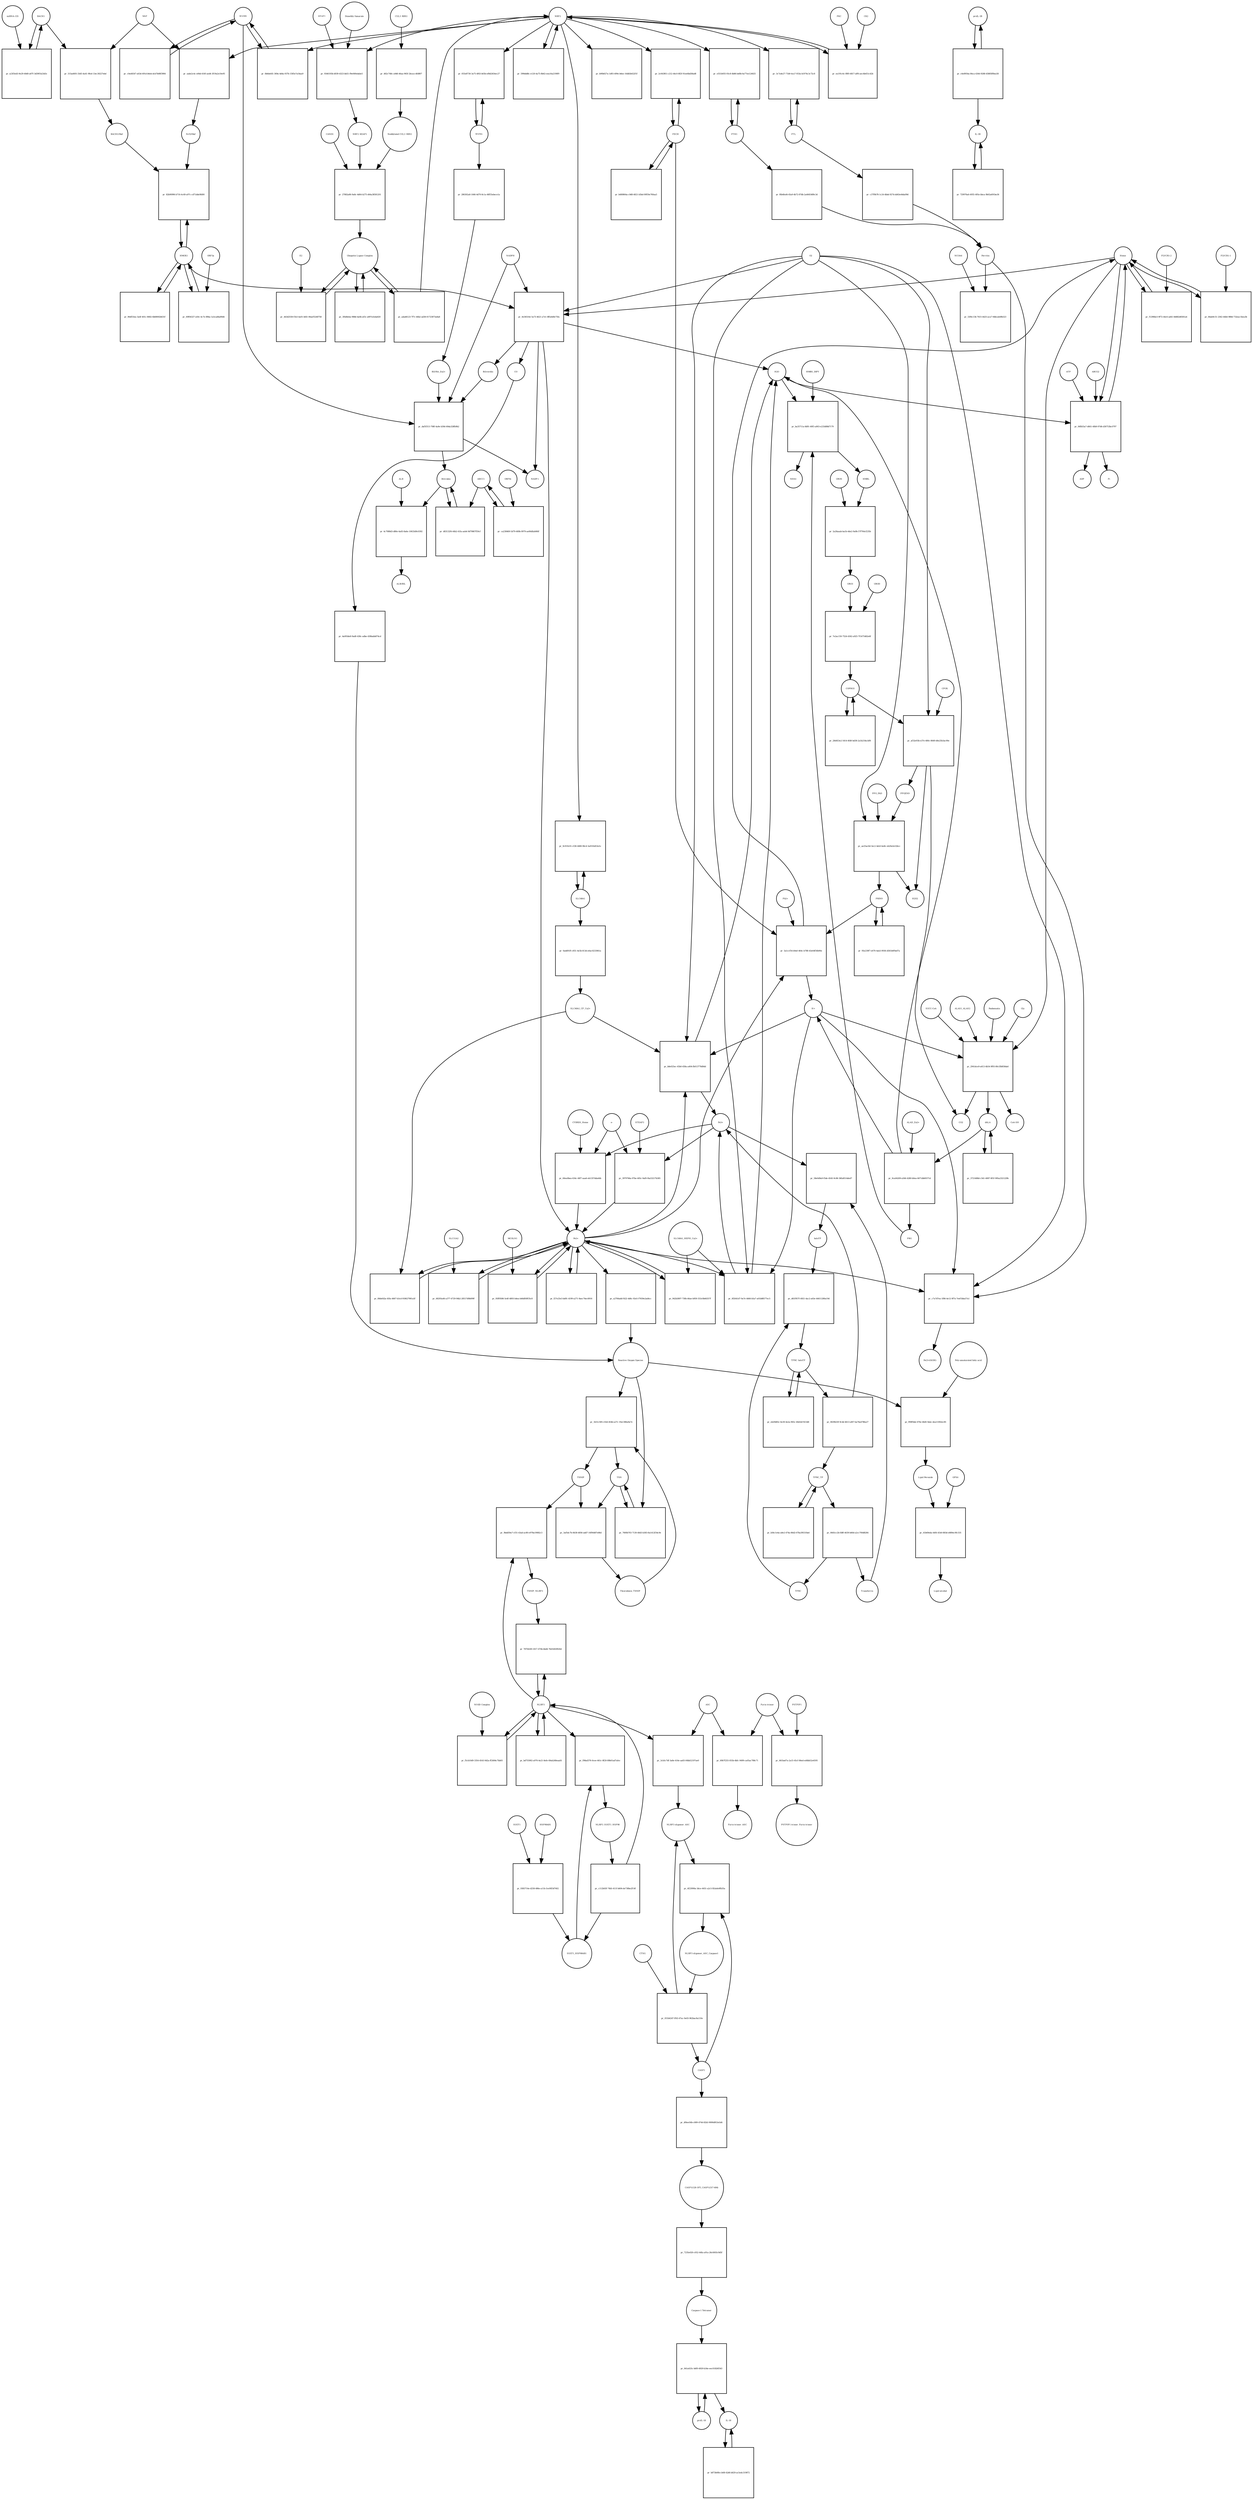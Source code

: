 strict digraph  {
Heme [annotation="urn_miriam_obo.chebi_CHEBI%3A30413", bipartite=0, cls="simple chemical", fontsize=4, label=Heme, shape=circle];
"pr_0e36516e-5a73-4621-a7e1-8ffa6d0e75fa" [annotation="", bipartite=1, cls=process, fontsize=4, label="pr_0e36516e-5a73-4621-a7e1-8ffa6d0e75fa", shape=square];
Biliverdin [annotation="urn_miriam_obo.chebi_CHEBI%3A17033", bipartite=0, cls="simple chemical", fontsize=4, label=Biliverdin, shape=circle];
HMOX1 [annotation="", bipartite=0, cls=macromolecule, fontsize=4, label=HMOX1, shape=circle];
O2 [annotation="urn_miriam_obo.chebi_CHEBI%3A15379", bipartite=0, cls="simple chemical", fontsize=4, label=O2, shape=circle];
NADPH [annotation="urn_miriam_obo.chebi_CHEBI%3A16474", bipartite=0, cls="simple chemical", fontsize=4, label=NADPH, shape=circle];
H2O [annotation="urn_miriam_obo.chebi_CHEBI%3A15377", bipartite=0, cls="simple chemical", fontsize=4, label=H2O, shape=circle];
"Fe2+" [annotation="urn_miriam_obo.chebi_CHEBI%3A29033", bipartite=0, cls="simple chemical", fontsize=4, label="Fe2+", shape=circle];
"NADP+" [annotation="urn_miriam_obo.chebi_CHEBI%3A18009", bipartite=0, cls="simple chemical", fontsize=4, label="NADP+", shape=circle];
CO [annotation="urn_miriam_obo.chebi_CHEBI%3A17245", bipartite=0, cls="simple chemical", fontsize=4, label=CO, shape=circle];
"pr_f1290be3-9f72-44c6-ad41-8d682d6581a4" [annotation="", bipartite=1, cls=process, fontsize=4, label="pr_f1290be3-9f72-44c6-ad41-8d682d6581a4", shape=square];
"FLVCR1-2" [annotation=urn_miriam_uniprot_Q9Y5Y0, bipartite=0, cls=macromolecule, fontsize=4, label="FLVCR1-2", shape=circle];
"pr_daf5f313-708f-4a9e-b39d-49da328fb9b2" [annotation="", bipartite=1, cls=process, fontsize=4, label="pr_daf5f313-708f-4a9e-b39d-49da328fb9b2", shape=square];
Bilirubin [annotation="urn_miriam_obo.chebi_CHEBI%3A16990", bipartite=0, cls="simple chemical", fontsize=4, label=Bilirubin, shape=circle];
BLVRB [annotation=urn_miriam_uniprot_P30043, bipartite=0, cls=macromolecule, fontsize=4, label=BLVRB, shape=circle];
"BLVRA_Zn2+" [annotation="urn_miriam_obo.chebi_CHEBI%3A29805|urn_miriam_uniprot_P53004", bipartite=0, cls=complex, fontsize=4, label="BLVRA_Zn2+", shape=circle];
"pr_d83132f4-44b2-41fa-aeb4-9d79867f59cf" [annotation="", bipartite=1, cls=process, fontsize=4, label="pr_d83132f4-44b2-41fa-aeb4-9d79867f59cf", shape=square];
ABCC1 [annotation="", bipartite=0, cls=macromolecule, fontsize=4, label=ABCC1, shape=circle];
"pr_4c7088d3-d80e-4a83-8a6e-10633d9c0392" [annotation="", bipartite=1, cls=process, fontsize=4, label="pr_4c7088d3-d80e-4a83-8a6e-10633d9c0392", shape=square];
ALB [annotation=urn_miriam_uniprot_P02768, bipartite=0, cls=macromolecule, fontsize=4, label=ALB, shape=circle];
"ALB/BIL" [annotation="urn_miriam_uniprot_P02768|urn_miriam_obo.chebi_CHEBI%3A16990", bipartite=0, cls=complex, fontsize=4, label="ALB/BIL", shape=circle];
NRF2 [annotation="", bipartite=0, cls=macromolecule, fontsize=4, label=NRF2, shape=circle];
"pr_aabe2c4c-e84d-416f-aed4-3f19a2e10e95" [annotation="", bipartite=1, cls=process, fontsize=4, label="pr_aabe2c4c-e84d-416f-aed4-3f19a2e10e95", shape=square];
MAF [annotation=urn_miriam_uniprot_O75444, bipartite=0, cls=macromolecule, fontsize=4, label=MAF, shape=circle];
"Nrf2/Maf" [annotation="", bipartite=0, cls=complex, fontsize=4, label="Nrf2/Maf", shape=circle];
"pr_315ad493-33d5-4a41-9fed-13ec30227ebd" [annotation="", bipartite=1, cls=process, fontsize=4, label="pr_315ad493-33d5-4a41-9fed-13ec30227ebd", shape=square];
BACH1 [annotation=urn_miriam_uniprot_O14867, bipartite=0, cls=macromolecule, fontsize=4, label=BACH1, shape=circle];
"BACH1/Maf" [annotation="", bipartite=0, cls=complex, fontsize=4, label="BACH1/Maf", shape=circle];
"pr_a23f3ed3-9e29-40d0-a87f-3d39f1b23d3c" [annotation="", bipartite=1, cls=process, fontsize=4, label="pr_a23f3ed3-9e29-40d0-a87f-3d39f1b23d3c", shape=square];
"miRNA-155" [annotation=urn_miriam_ncbigene_406947, bipartite=0, cls="nucleic acid feature", fontsize=4, label="miRNA-155", shape=circle];
"pr_82b90996-b716-4c49-a97c-cd71dde9fd00" [annotation="", bipartite=1, cls=process, fontsize=4, label="pr_82b90996-b716-4c49-a97c-cd71dde9fd00", shape=square];
PRIN9 [annotation="urn_miriam_obo.chebi_CHEBI%3A15430", bipartite=0, cls="simple chemical", fontsize=4, label=PRIN9, shape=circle];
"pr_3a1ccf54-b9a0-464c-b788-43e64f56b90e" [annotation="", bipartite=1, cls=process, fontsize=4, label="pr_3a1ccf54-b9a0-464c-b788-43e64f56b90e", shape=square];
FECH [annotation=urn_miriam_uniprot_P22830, bipartite=0, cls=macromolecule, fontsize=4, label=FECH, shape=circle];
"Pb2+" [annotation="urn_miriam_obo.chebi_CHEBI%3A27889", bipartite=0, cls="simple chemical", fontsize=4, label="Pb2+", shape=circle];
"H+" [annotation="urn_miriam_obo.chebi_CHEBI%3A15378", bipartite=0, cls="simple chemical", fontsize=4, label="H+", shape=circle];
"SUCC-CoA" [annotation="urn_miriam_obo.chebi_CHEBI%3A57292", bipartite=0, cls="simple chemical", fontsize=4, label="SUCC-CoA", shape=circle];
"pr_2941dce9-a613-4b54-9f93-80c5fb858da6" [annotation="", bipartite=1, cls=process, fontsize=4, label="pr_2941dce9-a613-4b54-9f93-80c5fb858da6", shape=square];
dALA [annotation="urn_miriam_obo.chebi_CHEBI%3A356416", bipartite=0, cls="simple chemical", fontsize=4, label=dALA, shape=circle];
ALAS1_ALAS2 [annotation="urn_miriam_uniprot_P13196|urn_miriam_uniprot_P22557", bipartite=0, cls=complex, fontsize=4, label=ALAS1_ALAS2, shape=circle];
Panhematin [annotation="urn_miriam_obo.chebi_CHEBI%3A50385", bipartite=0, cls="simple chemical", fontsize=4, label=Panhematin, shape=circle];
Gly [annotation="urn_miriam_obo.chebi_CHEBI%3A57305", bipartite=0, cls="simple chemical", fontsize=4, label=Gly, shape=circle];
"CoA-SH" [annotation="urn_miriam_obo.chebi_CHEBI%3A15346", bipartite=0, cls="simple chemical", fontsize=4, label="CoA-SH", shape=circle];
CO2 [annotation="urn_miriam_obo.chebi_CHEBI%3A16526", bipartite=0, cls="simple chemical", fontsize=4, label=CO2, shape=circle];
"pr_9346193b-d039-4323-bb51-f9e049edabe5" [annotation="", bipartite=1, cls=process, fontsize=4, label="pr_9346193b-d039-4323-bb51-f9e049edabe5", shape=square];
KEAP1 [annotation=urn_miriam_uniprot_Q14145, bipartite=0, cls=macromolecule, fontsize=4, label=KEAP1, shape=circle];
NRF2_KEAP1 [annotation="urn_miriam_uniprot_Q14145|urn_miriam_uniprot_Q16236", bipartite=0, cls=complex, fontsize=4, label=NRF2_KEAP1, shape=circle];
"Dimethly fumarate" [annotation="urn_miriam_obo.chebi_CHEBI%3A76004", bipartite=0, cls="simple chemical", fontsize=4, label="Dimethly fumarate", shape=circle];
"Ubiquitin Ligase Complex" [annotation="urn_miriam_uniprot_Q14145|urn_miriam_uniprot_Q15843|urn_miriam_uniprot_Q13618|urn_miriam_uniprot_P62877|urn_miriam_uniprot_Q16236|urn_miriam_uniprot_P0CG48|urn_miriam_pubmed_19940261|urn_miriam_interpro_IPR000608", bipartite=0, cls=complex, fontsize=4, label="Ubiquitin Ligase Complex", shape=circle];
"pr_3f4d6eba-988d-4a0b-af3c-a897a5eda820" [annotation="", bipartite=1, cls=process, fontsize=4, label="pr_3f4d6eba-988d-4a0b-af3c-a897a5eda820", shape=square];
"pr_9ca04209-a566-4280-b0ea-6671db69371d" [annotation="", bipartite=1, cls=process, fontsize=4, label="pr_9ca04209-a566-4280-b0ea-6671db69371d", shape=square];
PBG [annotation="urn_miriam_obo.chebi_CHEBI%3A58126", bipartite=0, cls="simple chemical", fontsize=4, label=PBG, shape=circle];
"ALAD_Zn2+" [annotation="urn_miriam_uniprot_P13716|urn_miriam_obo.chebi_CHEBI%3A29105", bipartite=0, cls=complex, fontsize=4, label="ALAD_Zn2+", shape=circle];
"pr_ba35711a-8d91-49f3-a903-e233d88d7179" [annotation="", bipartite=1, cls=process, fontsize=4, label="pr_ba35711a-8d91-49f3-a903-e233d88d7179", shape=square];
HMBL [annotation="urn_miriam_obo.chebi_CHEBI%3A57845", bipartite=0, cls="simple chemical", fontsize=4, label=HMBL, shape=circle];
HMBS_DIPY [annotation="urn_miriam_obo.chebi_CHEBI%3A36319|urn_miriam_uniprot_P08397", bipartite=0, cls=complex, fontsize=4, label=HMBS_DIPY, shape=circle];
"NH4+" [annotation="urn_miriam_obo.chebi_CHEBI%3A28938", bipartite=0, cls="simple chemical", fontsize=4, label="NH4+", shape=circle];
"pr_2a26aaab-ba1b-4de2-9a9b-57f764cf235b" [annotation="", bipartite=1, cls=process, fontsize=4, label="pr_2a26aaab-ba1b-4de2-9a9b-57f764cf235b", shape=square];
URO3 [annotation="urn_miriam_obo.chebi_CHEBI%3A15437", bipartite=0, cls="simple chemical", fontsize=4, label=URO3, shape=circle];
UROS [annotation=urn_miriam_uniprot_P10746, bipartite=0, cls=macromolecule, fontsize=4, label=UROS, shape=circle];
"pr_7e2ac150-7524-4362-a925-7f1475482e6f" [annotation="", bipartite=1, cls=process, fontsize=4, label="pr_7e2ac150-7524-4362-a925-7f1475482e6f", shape=square];
COPRO3 [annotation="urn_miriam_obo.chebi_CHEBI%3A15439", bipartite=0, cls="simple chemical", fontsize=4, label=COPRO3, shape=circle];
UROD [annotation=urn_miriam_uniprot_P06132, bipartite=0, cls=macromolecule, fontsize=4, label=UROD, shape=circle];
"pr_af32e93b-e37e-480c-8649-d6e25b3ac90e" [annotation="", bipartite=1, cls=process, fontsize=4, label="pr_af32e93b-e37e-480c-8649-d6e25b3ac90e", shape=square];
PPGEN9 [annotation="urn_miriam_obo.chebi_CHEBI%3A15435", bipartite=0, cls="simple chemical", fontsize=4, label=PPGEN9, shape=circle];
CPOX [annotation=urn_miriam_uniprot_P36551, bipartite=0, cls=macromolecule, fontsize=4, label=CPOX, shape=circle];
H2O2 [annotation="urn_miriam_obo.chebi_CHEBI%3A16240", bipartite=0, cls="simple chemical", fontsize=4, label=H2O2, shape=circle];
"pr_ae25ac6d-3ec2-4eb3-be8c-eb20a5e52bcc" [annotation="", bipartite=1, cls=process, fontsize=4, label="pr_ae25ac6d-3ec2-4eb3-be8c-eb20a5e52bcc", shape=square];
PPO_FAD [annotation="urn_miriam_obo.chebi_CHEBI%3A16238|urn_miriam_uniprot_P50336", bipartite=0, cls=complex, fontsize=4, label=PPO_FAD, shape=circle];
"pr_599ddd8c-e120-4a75-8b62-eea16a2190f9" [annotation="", bipartite=1, cls=process, fontsize=4, label="pr_599ddd8c-e120-4a75-8b62-eea16a2190f9", shape=square];
"pr_3721488d-c541-4087-8f1f-995a2321229b" [annotation="", bipartite=1, cls="uncertain process", fontsize=4, label="pr_3721488d-c541-4087-8f1f-995a2321229b", shape=square];
"pr_28d453e2-5414-4fd0-bd38-2a1b218a1df4" [annotation="", bipartite=1, cls="uncertain process", fontsize=4, label="pr_28d453e2-5414-4fd0-bd38-2a1b218a1df4", shape=square];
"pr_95e239f7-e670-4ab3-9936-d581b0f9a87a" [annotation="", bipartite=1, cls="uncertain process", fontsize=4, label="pr_95e239f7-e670-4ab3-9936-d581b0f9a87a", shape=square];
"Poly-unsaturated fatty acid" [annotation="urn_miriam_obo.chebi_CHEBI%3A26208", bipartite=0, cls="simple chemical", fontsize=4, label="Poly-unsaturated fatty acid", shape=circle];
"pr_f90ff4de-676e-46d5-9abc-dea11002ec85" [annotation="", bipartite=1, cls=process, fontsize=4, label="pr_f90ff4de-676e-46d5-9abc-dea11002ec85", shape=square];
"Lipid Peroxide" [annotation="urn_miriam_obo.chebi_CHEBI%3A61051", bipartite=0, cls="simple chemical", fontsize=4, label="Lipid Peroxide", shape=circle];
"Reactive Oxygen Species" [annotation="urn_miriam_obo.chebi_CHEBI%3A26523", bipartite=0, cls="simple chemical", fontsize=4, label="Reactive Oxygen Species", shape=circle];
"pr_c7a7d7ea-1f86-4e12-9f7a-7eef1bba57a1" [annotation="", bipartite=1, cls=process, fontsize=4, label="pr_c7a7d7ea-1f86-4e12-9f7a-7eef1bba57a1", shape=square];
"Fe(3+)O(OH)" [annotation="urn_miriam_obo.chebi_CHEBI%3A78619", bipartite=0, cls="simple chemical", fontsize=4, label="Fe(3+)O(OH)", shape=circle];
Ferritin [annotation=urn_miriam_uniprot_P02794, bipartite=0, cls=complex, fontsize=4, label=Ferritin, shape=circle];
"pr_08defd2a-45fa-4667-b3cd-918627981a5f" [annotation="", bipartite=1, cls=process, fontsize=4, label="pr_08defd2a-45fa-4667-b3cd-918627981a5f", shape=square];
"SLC40A1_CP_Cu2+" [annotation="urn_miriam_uniprot_P00450|urn_miriam_uniprot_Q9NP59|urn_miriam_obo.chebi_CHEBI%3A29036", bipartite=0, cls=complex, fontsize=4, label="SLC40A1_CP_Cu2+", shape=circle];
"pr_b8e025ec-45b0-458a-a404-fb013778d9dd" [annotation="", bipartite=1, cls=process, fontsize=4, label="pr_b8e025ec-45b0-458a-a404-fb013778d9dd", shape=square];
"Fe3+" [annotation="urn_miriam_obo.chebi_CHEBI%3A29034", bipartite=0, cls="simple chemical", fontsize=4, label="Fe3+", shape=circle];
SLC40A1 [annotation=urn_miriam_ncbigene_30061, bipartite=0, cls="nucleic acid feature", fontsize=4, label=SLC40A1, shape=circle];
"pr_9c919c01-cf28-4480-96c4-5a9316d53e5c" [annotation="", bipartite=1, cls=process, fontsize=4, label="pr_9c919c01-cf28-4480-96c4-5a9316d53e5c", shape=square];
FTH1 [annotation=urn_miriam_ncbigene_2495, bipartite=0, cls="nucleic acid feature", fontsize=4, label=FTH1, shape=circle];
"pr_e551b935-93c8-4b86-bd0b-6a77ee124025" [annotation="", bipartite=1, cls=process, fontsize=4, label="pr_e551b935-93c8-4b86-bd0b-6a77ee124025", shape=square];
FTL [annotation=urn_miriam_ncbigene_2512, bipartite=0, cls="nucleic acid feature", fontsize=4, label=FTL, shape=circle];
"pr_3c7a4e27-71b9-4ca7-933a-b1974c3c72c8" [annotation="", bipartite=1, cls=process, fontsize=4, label="pr_3c7a4e27-71b9-4ca7-933a-b1974c3c72c8", shape=square];
"pr_f6b4fed4-45a9-4b72-87db-2a4645489c3d" [annotation="", bipartite=1, cls=process, fontsize=4, label="pr_f6b4fed4-45a9-4b72-87db-2a4645489c3d", shape=square];
"pr_c37f9b78-1c24-4bbd-927d-dd43e44da99d" [annotation="", bipartite=1, cls=process, fontsize=4, label="pr_c37f9b78-1c24-4bbd-927d-dd43e44da99d", shape=square];
"pr_2c043f61-c212-44c0-8f2f-91ee6bd38ad8" [annotation="", bipartite=1, cls=process, fontsize=4, label="pr_2c043f61-c212-44c0-8f2f-91ee6bd38ad8", shape=square];
"pr_b480864a-c9d8-4821-b5bd-09f50e760aa5" [annotation="", bipartite=1, cls=process, fontsize=4, label="pr_b480864a-c9d8-4821-b5bd-09f50e760aa5", shape=square];
"pr_96df33ea-3a4f-401c-8682-6b68002b631f" [annotation="", bipartite=1, cls=process, fontsize=4, label="pr_96df33ea-3a4f-401c-8682-6b68002b631f", shape=square];
BLVRA [annotation=urn_miriam_ncbigene_644, bipartite=0, cls="nucleic acid feature", fontsize=4, label=BLVRA, shape=circle];
"pr_055e8730-3a75-4f63-b03b-ef8d2454ec27" [annotation="", bipartite=1, cls=process, fontsize=4, label="pr_055e8730-3a75-4f63-b03b-ef8d2454ec27", shape=square];
"pr_6b6defd1-369a-4d4a-937b-1585e7a54aa9" [annotation="", bipartite=1, cls=process, fontsize=4, label="pr_6b6defd1-369a-4d4a-937b-1585e7a54aa9", shape=square];
"pr_c0ed4547-a63d-491d-b6eb-dcb7b08f3984" [annotation="", bipartite=1, cls=process, fontsize=4, label="pr_c0ed4547-a63d-491d-b6eb-dcb7b08f3984", shape=square];
"pr_286302a8-1646-4d70-8c1a-48f55ebece1a" [annotation="", bipartite=1, cls=process, fontsize=4, label="pr_286302a8-1646-4d70-8c1a-48f55ebece1a", shape=square];
"pr_0add91ff-c851-4e5b-813d-e0ac0233061a" [annotation="", bipartite=1, cls=process, fontsize=4, label="pr_0add91ff-c851-4e5b-813d-e0ac0233061a", shape=square];
"pr_53f6c13b-7615-4425-aca7-9dbcab49b323" [annotation="", bipartite=1, cls=process, fontsize=4, label="pr_53f6c13b-7615-4425-aca7-9dbcab49b323", shape=square];
NCOA4 [annotation=urn_miriam_uniprot_Q13772, bipartite=0, cls=macromolecule, fontsize=4, label=NCOA4, shape=circle];
"pr_60ea0bea-634c-40f7-aaa6-eb1357dda44b" [annotation="", bipartite=1, cls=process, fontsize=4, label="pr_60ea0bea-634c-40f7-aaa6-eb1357dda44b", shape=square];
CYBRD1_Heme [annotation="urn_miriam_uniprot_Q53TN4|urn_miriam_obo.chebi_CHEBI%3A30413", bipartite=0, cls=complex, fontsize=4, label=CYBRD1_Heme, shape=circle];
"e-" [annotation="urn_miriam_obo.chebi_CHEBI%3A10545", bipartite=0, cls="simple chemical", fontsize=4, label="e-", shape=circle];
"pr_68293a46-a377-4729-94b2-28517d9b099f" [annotation="", bipartite=1, cls=process, fontsize=4, label="pr_68293a46-a377-4729-94b2-28517d9b099f", shape=square];
SLC11A2 [annotation=urn_miriam_uniprot_P49281, bipartite=0, cls=macromolecule, fontsize=4, label=SLC11A2, shape=circle];
"pr_41b69eda-44f4-41b0-883d-e889ec9fc535" [annotation="", bipartite=1, cls=process, fontsize=4, label="pr_41b69eda-44f4-41b0-883d-e889ec9fc535", shape=square];
"Lipid alcohol" [annotation="urn_miriam_obo.chebi_CHEBI%3A24026", bipartite=0, cls="simple chemical", fontsize=4, label="Lipid alcohol", shape=circle];
GPX4 [annotation=urn_miriam_uniprot_P36969, bipartite=0, cls=macromolecule, fontsize=4, label=GPX4, shape=circle];
"pr_69f04327-a50c-4c7e-89ba-1a5cad6a89d4" [annotation="", bipartite=1, cls=process, fontsize=4, label="pr_69f04327-a50c-4c7e-89ba-1a5cad6a89d4", shape=square];
ORF3a [annotation="urn_miriam_uniprot_P0DTC3|urn_miriam_taxonomy_2697049", bipartite=0, cls=macromolecule, fontsize=4, label=ORF3a, shape=circle];
"pr_a2784add-f422-4d6c-92e5-f7659e2ad4cc" [annotation="", bipartite=1, cls=process, fontsize=4, label="pr_a2784add-f422-4d6c-92e5-f7659e2ad4cc", shape=square];
"pr_ca238469-5d79-469b-9979-ae06dfab066f" [annotation="", bipartite=1, cls=process, fontsize=4, label="pr_ca238469-5d79-469b-9979-ae06dfab066f", shape=square];
ORF9c [annotation=urn_miriam_taxonomy_2697049, bipartite=0, cls=macromolecule, fontsize=4, label=ORF9c, shape=circle];
CUL3_RBX1 [annotation="urn_miriam_uniprot_Q13618|urn_miriam_uniprot_P62877", bipartite=0, cls=complex, fontsize=4, label=CUL3_RBX1, shape=circle];
"pr_d62c748c-a9d6-46aa-965f-2bcacc4fd807" [annotation="", bipartite=1, cls=process, fontsize=4, label="pr_d62c748c-a9d6-46aa-965f-2bcacc4fd807", shape=square];
"Neddylated CUL3_RBX1" [annotation="urn_miriam_uniprot_Q15843|urn_miriam_uniprot_Q13618|urn_miriam_uniprot_P62877", bipartite=0, cls=complex, fontsize=4, label="Neddylated CUL3_RBX1", shape=circle];
"pr_b90b027a-1d93-499e-b6ee-16db5b022f1f" [annotation="", bipartite=1, cls=process, fontsize=4, label="pr_b90b027a-1d93-499e-b6ee-16db5b022f1f", shape=square];
"pr_27882a86-9a8c-4d64-b275-d44a38581201" [annotation="", bipartite=1, cls=process, fontsize=4, label="pr_27882a86-9a8c-4d64-b275-d44a38581201", shape=square];
CAND1 [annotation=urn_miriam_uniprot_Q86VP6, bipartite=0, cls=macromolecule, fontsize=4, label=CAND1, shape=circle];
E2 [annotation=urn_miriam_interpro_IPR000608, bipartite=0, cls=macromolecule, fontsize=4, label=E2, shape=circle];
"pr_443d2558-f1b3-4a01-bfd1-06aef5248758" [annotation="", bipartite=1, cls=process, fontsize=4, label="pr_443d2558-f1b3-4a01-bfd1-06aef5248758", shape=square];
"pr_ea191c6c-f8f0-4817-aff6-aec4b451c42b" [annotation="", bipartite=1, cls=process, fontsize=4, label="pr_ea191c6c-f8f0-4817-aff6-aec4b451c42b", shape=square];
PKC [annotation="urn_miriam_pubmed_12198130|urn_miriam_interpro_IPR012233", bipartite=0, cls=macromolecule, fontsize=4, label=PKC, shape=circle];
CK2 [annotation="", bipartite=0, cls=macromolecule, fontsize=4, label=CK2, shape=circle];
"pr_84ab9c51-2362-44b4-988d-732eac1bea3b" [annotation="", bipartite=1, cls=process, fontsize=4, label="pr_84ab9c51-2362-44b4-988d-732eac1bea3b", shape=square];
"FLVCR1-1" [annotation=urn_miriam_uniprot_Q9Y5Y0, bipartite=0, cls=macromolecule, fontsize=4, label="FLVCR1-1", shape=circle];
"pr_06fb55a7-d661-40b9-97d6-d30753bc0797" [annotation="", bipartite=1, cls=process, fontsize=4, label="pr_06fb55a7-d661-40b9-97d6-d30753bc0797", shape=square];
ABCG2 [annotation=urn_miriam_uniprot_Q9UNQ0, bipartite=0, cls="macromolecule multimer", fontsize=4, label=ABCG2, shape=circle];
ATP [annotation="urn_miriam_obo.chebi_CHEBI%3A30616", bipartite=0, cls="simple chemical", fontsize=4, label=ATP, shape=circle];
Pi [annotation="urn_miriam_obo.chebi_CHEBI%3A18367", bipartite=0, cls="simple chemical", fontsize=4, label=Pi, shape=circle];
ADP [annotation="urn_miriam_obo.chebi_CHEBI%3A456216", bipartite=0, cls="simple chemical", fontsize=4, label=ADP, shape=circle];
"pr_942b3897-730b-46ae-b959-353c0b66357f" [annotation="", bipartite=1, cls=process, fontsize=4, label="pr_942b3897-730b-46ae-b959-353c0b66357f", shape=square];
"SLC40A1_HEPH_Cu2+" [annotation="urn_miriam_uniprot_Q9BQS7|urn_miriam_uniprot_Q9NP59|urn_miriam_obo.chebi_CHEBI%3A28694", bipartite=0, cls=complex, fontsize=4, label="SLC40A1_HEPH_Cu2+", shape=circle];
"pr_0f2641d7-9a7e-4466-b5a7-a01b88577ec5" [annotation="", bipartite=1, cls=process, fontsize=4, label="pr_0f2641d7-9a7e-4466-b5a7-a01b88577ec5", shape=square];
"pr_58e0d9a9-f5de-4545-9c86-36fa8514ded7" [annotation="", bipartite=1, cls=process, fontsize=4, label="pr_58e0d9a9-f5de-4545-9c86-36fa8514ded7", shape=square];
Transferrin [annotation=urn_miriam_uniprot_P02787, bipartite=0, cls=macromolecule, fontsize=4, label=Transferrin, shape=circle];
holoTF [annotation="urn_miriam_uniprot_P02787|urn_miriam_obo.chebi_CHEBI%3A29034", bipartite=0, cls=complex, fontsize=4, label=holoTF, shape=circle];
TFRC [annotation=urn_miriam_uniprot_P02786, bipartite=0, cls="macromolecule multimer", fontsize=4, label=TFRC, shape=circle];
"pr_d61f957f-4921-4ac2-a63e-44611280a19d" [annotation="", bipartite=1, cls=process, fontsize=4, label="pr_d61f957f-4921-4ac2-a63e-44611280a19d", shape=square];
TFRC_holoTF [annotation="urn_miriam_uniprot_P02787|urn_miriam_obo.chebi_CHEBI%3A29034|urn_miriam_uniprot_P02786", bipartite=0, cls=complex, fontsize=4, label=TFRC_holoTF, shape=circle];
"pr_eb29d65c-6e30-4e2a-965c-40efeb7d13d6" [annotation="", bipartite=1, cls=process, fontsize=4, label="pr_eb29d65c-6e30-4e2a-965c-40efeb7d13d6", shape=square];
"pr_0639b33f-9c4d-4613-af67-ba76a4786a27" [annotation="", bipartite=1, cls=process, fontsize=4, label="pr_0639b33f-9c4d-4613-af67-ba76a4786a27", shape=square];
TFRC_TF [annotation="urn_miriam_uniprot_P02787|urn_miriam_uniprot_P02786", bipartite=0, cls=complex, fontsize=4, label=TFRC_TF, shape=circle];
"pr_3979766a-97be-405c-9af0-f4a53217b385" [annotation="", bipartite=1, cls=process, fontsize=4, label="pr_3979766a-97be-405c-9af0-f4a53217b385", shape=square];
STEAP3 [annotation=urn_miriam_uniprot_Q658P3, bipartite=0, cls=macromolecule, fontsize=4, label=STEAP3, shape=circle];
"pr_95ff0586-5e4f-4893-b4ea-b46df49f35c8" [annotation="", bipartite=1, cls=process, fontsize=4, label="pr_95ff0586-5e4f-4893-b4ea-b46df49f35c8", shape=square];
MCOLN1 [annotation=urn_miriam_uniprot_Q9GZU1, bipartite=0, cls=macromolecule, fontsize=4, label=MCOLN1, shape=circle];
"pr_f27e23e3-bd91-4199-a271-9aec74ec6916" [annotation="", bipartite=1, cls=process, fontsize=4, label="pr_f27e23e3-bd91-4199-a271-9aec74ec6916", shape=square];
"pr_b56c1e4a-a8e2-474a-86d2-67ba395318a6" [annotation="", bipartite=1, cls=process, fontsize=4, label="pr_b56c1e4a-a8e2-474a-86d2-67ba395318a6", shape=square];
"pr_0645cc2b-fd8f-4639-b60d-a2cc700d8284" [annotation="", bipartite=1, cls=process, fontsize=4, label="pr_0645cc2b-fd8f-4639-b60d-a2cc700d8284", shape=square];
"pr_adad6123-7f7c-46b2-ad38-01723873a8a8" [annotation="", bipartite=1, cls=process, fontsize=4, label="pr_adad6123-7f7c-46b2-ad38-01723873a8a8", shape=square];
Thioredoxin_TXNIP [annotation="urn_miriam_uniprot_P10599|urn_miriam_uniprot_Q9H3M7", bipartite=0, cls=complex, fontsize=4, label=Thioredoxin_TXNIP, shape=circle];
"pr_1b51c585-c02d-454b-a27c-19a1386a9a7e" [annotation="", bipartite=1, cls=process, fontsize=4, label="pr_1b51c585-c02d-454b-a27c-19a1386a9a7e", shape=square];
TXNIP [annotation=urn_miriam_uniprot_Q9H3M7, bipartite=0, cls=macromolecule, fontsize=4, label=TXNIP, shape=circle];
TXN [annotation=urn_miriam_uniprot_P10599, bipartite=0, cls=macromolecule, fontsize=4, label=TXN, shape=circle];
NLRP3 [annotation=urn_miriam_uniprot_Q96P20, bipartite=0, cls=macromolecule, fontsize=4, label=NLRP3, shape=circle];
"pr_f5cb10d9-3354-4543-9d2a-ff2684c7bb93" [annotation="", bipartite=1, cls=process, fontsize=4, label="pr_f5cb10d9-3354-4543-9d2a-ff2684c7bb93", shape=square];
"Nf-KB Complex" [annotation="urn_miriam_uniprot_P19838|urn_miriam_uniprot_Q04206|urn_miriam_uniprot_Q00653", bipartite=0, cls=complex, fontsize=4, label="Nf-KB Complex", shape=circle];
"pr_bd755902-a976-4e21-8efe-69ab248eaafd" [annotation="", bipartite=1, cls=process, fontsize=4, label="pr_bd755902-a976-4e21-8efe-69ab248eaafd", shape=square];
"pr_7600b703-7130-40d3-b383-8a1412f34c9e" [annotation="", bipartite=1, cls=process, fontsize=4, label="pr_7600b703-7130-40d3-b383-8a1412f34c9e", shape=square];
"pr_3af5dc7b-8438-4856-add7-16f94487e86d" [annotation="", bipartite=1, cls=process, fontsize=4, label="pr_3af5dc7b-8438-4856-add7-16f94487e86d", shape=square];
HSP90AB1 [annotation=urn_miriam_uniprot_P08238, bipartite=0, cls=macromolecule, fontsize=4, label=HSP90AB1, shape=circle];
"pr_9383714e-d258-486e-a11b-3cef4f3d7402" [annotation="", bipartite=1, cls=process, fontsize=4, label="pr_9383714e-d258-486e-a11b-3cef4f3d7402", shape=square];
SUGT1 [annotation=urn_miriam_uniprot_Q9Y2Z0, bipartite=0, cls=macromolecule, fontsize=4, label=SUGT1, shape=circle];
SUGT1_HSP90AB1 [annotation="urn_miriam_uniprot_P08238|urn_miriam_uniprot_Q9Y2Z0", bipartite=0, cls=complex, fontsize=4, label=SUGT1_HSP90AB1, shape=circle];
"pr_f98ad376-0cee-461c-8f20-89b01ad7afec" [annotation="", bipartite=1, cls=process, fontsize=4, label="pr_f98ad376-0cee-461c-8f20-89b01ad7afec", shape=square];
NLRP3_SUGT1_HSP90 [annotation="urn_miriam_uniprot_P08238|urn_miriam_uniprot_Q96P20|urn_miriam_uniprot_Q9Y2Z0", bipartite=0, cls=complex, fontsize=4, label=NLRP3_SUGT1_HSP90, shape=circle];
"pr_9bdd59a7-cf31-43ad-ac80-e978a19082c3" [annotation="", bipartite=1, cls=process, fontsize=4, label="pr_9bdd59a7-cf31-43ad-ac80-e978a19082c3", shape=square];
TXNIP_NLRP3 [annotation="urn_miriam_uniprot_Q9H3M7|urn_miriam_uniprot_Q96P20", bipartite=0, cls=complex, fontsize=4, label=TXNIP_NLRP3, shape=circle];
"pr_3cb5c7df-3a8e-416e-aa83-04bb52197ae0" [annotation="", bipartite=1, cls=process, fontsize=4, label="pr_3cb5c7df-3a8e-416e-aa83-04bb52197ae0", shape=square];
ASC [annotation=urn_miriam_uniprot_Q9ULZ3, bipartite=0, cls=macromolecule, fontsize=4, label=ASC, shape=circle];
"NLRP3 oligomer_ASC" [annotation="urn_miriam_uniprot_Q9ULZ3|urn_miriam_obo.chebi_CHEBI%3A36080", bipartite=0, cls=complex, fontsize=4, label="NLRP3 oligomer_ASC", shape=circle];
"pr_4f23990a-3dce-4451-a2c5-fb3a6e9fb35a" [annotation="", bipartite=1, cls=process, fontsize=4, label="pr_4f23990a-3dce-4451-a2c5-fb3a6e9fb35a", shape=square];
CASP1 [annotation=urn_miriam_uniprot_P29466, bipartite=0, cls=macromolecule, fontsize=4, label=CASP1, shape=circle];
"NLRP3 oligomer_ASC_Caspase1" [annotation="urn_miriam_uniprot_P29466|urn_miriam_uniprot_Q9ULZ3", bipartite=0, cls=complex, fontsize=4, label="NLRP3 oligomer_ASC_Caspase1", shape=circle];
"pr_69b7f255-055b-4bfc-9499-ca05ac788c71" [annotation="", bipartite=1, cls=process, fontsize=4, label="pr_69b7f255-055b-4bfc-9499-ca05ac788c71", shape=square];
"Pyrin trimer" [annotation=urn_miriam_uniprot_O15553, bipartite=0, cls=complex, fontsize=4, label="Pyrin trimer", shape=circle];
"Pyrin trimer_ASC" [annotation="urn_miriam_uniprot_O15553|urn_miriam_uniprot_Q9ULZ3", bipartite=0, cls=complex, fontsize=4, label="Pyrin trimer_ASC", shape=circle];
"pr_661ba67a-2a15-45cf-86ed-ed4bb52e4595" [annotation="", bipartite=1, cls=process, fontsize=4, label="pr_661ba67a-2a15-45cf-86ed-ed4bb52e4595", shape=square];
PSTPIP1 [annotation=urn_miriam_uniprot_O43586, bipartite=0, cls="macromolecule multimer", fontsize=4, label=PSTPIP1, shape=circle];
"PSTPIP1 trimer_Pyrin trimer" [annotation="urn_miriam_uniprot_O15553|urn_miriam_uniprot_O43586", bipartite=0, cls=complex, fontsize=4, label="PSTPIP1 trimer_Pyrin trimer", shape=circle];
"pr_051b6247-ff43-47ac-9e03-962bac8a110e" [annotation="", bipartite=1, cls=process, fontsize=4, label="pr_051b6247-ff43-47ac-9e03-962bac8a110e", shape=square];
CTSG [annotation=urn_miriam_uniprot_P08311, bipartite=0, cls=macromolecule, fontsize=4, label=CTSG, shape=circle];
"pr_df4ee56b-c809-4744-82b3-9090d953e5d4" [annotation="", bipartite=1, cls=process, fontsize=4, label="pr_df4ee56b-c809-4744-82b3-9090d953e5d4", shape=square];
"CASP1(120-197)_CASP1(317-404)" [annotation=urn_miriam_uniprot_P29466, bipartite=0, cls=complex, fontsize=4, label="CASP1(120-197)_CASP1(317-404)", shape=circle];
"pr_7235e020-c052-44fa-a91a-26c6003c9d5f" [annotation="", bipartite=1, cls=process, fontsize=4, label="pr_7235e020-c052-44fa-a91a-26c6003c9d5f", shape=square];
"Caspase-1 Tetramer" [annotation=urn_miriam_uniprot_P29466, bipartite=0, cls="complex multimer", fontsize=4, label="Caspase-1 Tetramer", shape=circle];
"proIL-1B" [annotation=urn_miriam_uniprot_P01584, bipartite=0, cls=macromolecule, fontsize=4, label="proIL-1B", shape=circle];
"pr_c6e8954a-84ca-4344-9288-45885ff8ea58" [annotation="", bipartite=1, cls=process, fontsize=4, label="pr_c6e8954a-84ca-4344-9288-45885ff8ea58", shape=square];
"IL-1B" [annotation=urn_miriam_uniprot_P01584, bipartite=0, cls=macromolecule, fontsize=4, label="IL-1B", shape=circle];
"pr_729976a6-4955-495e-bbca-9b02a691be36" [annotation="", bipartite=1, cls="omitted process", fontsize=4, label="pr_729976a6-4955-495e-bbca-9b02a691be36", shape=square];
"pr_787fd249-1817-474b-bbd4-76d1b92f826d" [annotation="", bipartite=1, cls=process, fontsize=4, label="pr_787fd249-1817-474b-bbd4-76d1b92f826d", shape=square];
"proIL-18" [annotation=urn_miriam_uniprot_Q14116, bipartite=0, cls=macromolecule, fontsize=4, label="proIL-18", shape=circle];
"pr_841a025c-b6f0-4929-b34e-eec01826f343" [annotation="", bipartite=1, cls=process, fontsize=4, label="pr_841a025c-b6f0-4929-b34e-eec01826f343", shape=square];
"IL-18" [annotation=urn_miriam_uniprot_Q14116, bipartite=0, cls=macromolecule, fontsize=4, label="IL-18", shape=circle];
"pr_b873b00b-cb68-42d6-b829-ac5edc319872" [annotation="", bipartite=1, cls="omitted process", fontsize=4, label="pr_b873b00b-cb68-42d6-b829-ac5edc319872", shape=square];
"pr_4a093de8-9ad0-438c-adbe-438babb874cd" [annotation="", bipartite=1, cls=process, fontsize=4, label="pr_4a093de8-9ad0-438c-adbe-438babb874cd", shape=square];
"pr_c112b03f-74b5-411f-b604-de738be2f14f" [annotation="", bipartite=1, cls=process, fontsize=4, label="pr_c112b03f-74b5-411f-b604-de738be2f14f", shape=square];
Heme -> "pr_0e36516e-5a73-4621-a7e1-8ffa6d0e75fa"  [annotation="", interaction_type=consumption];
Heme -> "pr_f1290be3-9f72-44c6-ad41-8d682d6581a4"  [annotation="", interaction_type=consumption];
Heme -> "pr_2941dce9-a613-4b54-9f93-80c5fb858da6"  [annotation=urn_miriam_pubmed_25446301, interaction_type=inhibition];
Heme -> "pr_84ab9c51-2362-44b4-988d-732eac1bea3b"  [annotation="", interaction_type=consumption];
Heme -> "pr_06fb55a7-d661-40b9-97d6-d30753bc0797"  [annotation="", interaction_type=consumption];
"pr_0e36516e-5a73-4621-a7e1-8ffa6d0e75fa" -> Biliverdin  [annotation="", interaction_type=production];
"pr_0e36516e-5a73-4621-a7e1-8ffa6d0e75fa" -> H2O  [annotation="", interaction_type=production];
"pr_0e36516e-5a73-4621-a7e1-8ffa6d0e75fa" -> "Fe2+"  [annotation="", interaction_type=production];
"pr_0e36516e-5a73-4621-a7e1-8ffa6d0e75fa" -> "NADP+"  [annotation="", interaction_type=production];
"pr_0e36516e-5a73-4621-a7e1-8ffa6d0e75fa" -> CO  [annotation="", interaction_type=production];
Biliverdin -> "pr_daf5f313-708f-4a9e-b39d-49da328fb9b2"  [annotation="", interaction_type=consumption];
HMOX1 -> "pr_0e36516e-5a73-4621-a7e1-8ffa6d0e75fa"  [annotation="", interaction_type=catalysis];
HMOX1 -> "pr_82b90996-b716-4c49-a97c-cd71dde9fd00"  [annotation="", interaction_type=consumption];
HMOX1 -> "pr_96df33ea-3a4f-401c-8682-6b68002b631f"  [annotation="", interaction_type=consumption];
HMOX1 -> "pr_69f04327-a50c-4c7e-89ba-1a5cad6a89d4"  [annotation="", interaction_type=consumption];
O2 -> "pr_0e36516e-5a73-4621-a7e1-8ffa6d0e75fa"  [annotation="", interaction_type=consumption];
O2 -> "pr_af32e93b-e37e-480c-8649-d6e25b3ac90e"  [annotation="", interaction_type=consumption];
O2 -> "pr_ae25ac6d-3ec2-4eb3-be8c-eb20a5e52bcc"  [annotation="", interaction_type=consumption];
O2 -> "pr_c7a7d7ea-1f86-4e12-9f7a-7eef1bba57a1"  [annotation="", interaction_type=consumption];
O2 -> "pr_b8e025ec-45b0-458a-a404-fb013778d9dd"  [annotation="", interaction_type=consumption];
O2 -> "pr_0f2641d7-9a7e-4466-b5a7-a01b88577ec5"  [annotation="", interaction_type=consumption];
NADPH -> "pr_0e36516e-5a73-4621-a7e1-8ffa6d0e75fa"  [annotation="", interaction_type=consumption];
NADPH -> "pr_daf5f313-708f-4a9e-b39d-49da328fb9b2"  [annotation="", interaction_type=consumption];
H2O -> "pr_ba35711a-8d91-49f3-a903-e233d88d7179"  [annotation="", interaction_type=consumption];
H2O -> "pr_06fb55a7-d661-40b9-97d6-d30753bc0797"  [annotation="", interaction_type=consumption];
"Fe2+" -> "pr_3a1ccf54-b9a0-464c-b788-43e64f56b90e"  [annotation="", interaction_type=consumption];
"Fe2+" -> "pr_c7a7d7ea-1f86-4e12-9f7a-7eef1bba57a1"  [annotation="", interaction_type=consumption];
"Fe2+" -> "pr_08defd2a-45fa-4667-b3cd-918627981a5f"  [annotation="", interaction_type=consumption];
"Fe2+" -> "pr_b8e025ec-45b0-458a-a404-fb013778d9dd"  [annotation="", interaction_type=consumption];
"Fe2+" -> "pr_68293a46-a377-4729-94b2-28517d9b099f"  [annotation="", interaction_type=consumption];
"Fe2+" -> "pr_a2784add-f422-4d6c-92e5-f7659e2ad4cc"  [annotation="urn_miriam_pubmed_26794443|urn_miriam_pubmed_30692038", interaction_type=catalysis];
"Fe2+" -> "pr_942b3897-730b-46ae-b959-353c0b66357f"  [annotation="", interaction_type=consumption];
"Fe2+" -> "pr_0f2641d7-9a7e-4466-b5a7-a01b88577ec5"  [annotation="", interaction_type=consumption];
"Fe2+" -> "pr_95ff0586-5e4f-4893-b4ea-b46df49f35c8"  [annotation="", interaction_type=consumption];
"Fe2+" -> "pr_f27e23e3-bd91-4199-a271-9aec74ec6916"  [annotation="", interaction_type=consumption];
CO -> "pr_4a093de8-9ad0-438c-adbe-438babb874cd"  [annotation="urn_miriam_pubmed_28356568|urn_miriam_pubmed_25770182", interaction_type=inhibition];
"pr_f1290be3-9f72-44c6-ad41-8d682d6581a4" -> Heme  [annotation="", interaction_type=production];
"FLVCR1-2" -> "pr_f1290be3-9f72-44c6-ad41-8d682d6581a4"  [annotation="", interaction_type=catalysis];
"pr_daf5f313-708f-4a9e-b39d-49da328fb9b2" -> Bilirubin  [annotation="", interaction_type=production];
"pr_daf5f313-708f-4a9e-b39d-49da328fb9b2" -> "NADP+"  [annotation="", interaction_type=production];
Bilirubin -> "pr_d83132f4-44b2-41fa-aeb4-9d79867f59cf"  [annotation="", interaction_type=consumption];
Bilirubin -> "pr_4c7088d3-d80e-4a83-8a6e-10633d9c0392"  [annotation="", interaction_type=consumption];
BLVRB -> "pr_daf5f313-708f-4a9e-b39d-49da328fb9b2"  [annotation="", interaction_type=catalysis];
BLVRB -> "pr_6b6defd1-369a-4d4a-937b-1585e7a54aa9"  [annotation="", interaction_type=consumption];
BLVRB -> "pr_c0ed4547-a63d-491d-b6eb-dcb7b08f3984"  [annotation="", interaction_type=consumption];
"BLVRA_Zn2+" -> "pr_daf5f313-708f-4a9e-b39d-49da328fb9b2"  [annotation="", interaction_type=catalysis];
"pr_d83132f4-44b2-41fa-aeb4-9d79867f59cf" -> Bilirubin  [annotation="", interaction_type=production];
ABCC1 -> "pr_d83132f4-44b2-41fa-aeb4-9d79867f59cf"  [annotation="", interaction_type=catalysis];
ABCC1 -> "pr_ca238469-5d79-469b-9979-ae06dfab066f"  [annotation="", interaction_type=consumption];
"pr_4c7088d3-d80e-4a83-8a6e-10633d9c0392" -> "ALB/BIL"  [annotation="", interaction_type=production];
ALB -> "pr_4c7088d3-d80e-4a83-8a6e-10633d9c0392"  [annotation="", interaction_type=consumption];
NRF2 -> "pr_aabe2c4c-e84d-416f-aed4-3f19a2e10e95"  [annotation="", interaction_type=consumption];
NRF2 -> "pr_9346193b-d039-4323-bb51-f9e049edabe5"  [annotation="", interaction_type=consumption];
NRF2 -> "pr_599ddd8c-e120-4a75-8b62-eea16a2190f9"  [annotation="", interaction_type=consumption];
NRF2 -> "pr_9c919c01-cf28-4480-96c4-5a9316d53e5c"  [annotation=urn_miriam_pubmed_30692038, interaction_type=catalysis];
NRF2 -> "pr_e551b935-93c8-4b86-bd0b-6a77ee124025"  [annotation=urn_miriam_pubmed_30692038, interaction_type=catalysis];
NRF2 -> "pr_3c7a4e27-71b9-4ca7-933a-b1974c3c72c8"  [annotation=urn_miriam_pubmed_30692038, interaction_type=catalysis];
NRF2 -> "pr_2c043f61-c212-44c0-8f2f-91ee6bd38ad8"  [annotation="urn_miriam_pubmed_30692038|urn_miriam_pubmed_23766848", interaction_type=catalysis];
NRF2 -> "pr_055e8730-3a75-4f63-b03b-ef8d2454ec27"  [annotation=urn_miriam_pubmed_30692038, interaction_type=catalysis];
NRF2 -> "pr_6b6defd1-369a-4d4a-937b-1585e7a54aa9"  [annotation=urn_miriam_pubmed_30692038, interaction_type=catalysis];
NRF2 -> "pr_b90b027a-1d93-499e-b6ee-16db5b022f1f"  [annotation="", interaction_type=consumption];
NRF2 -> "pr_ea191c6c-f8f0-4817-aff6-aec4b451c42b"  [annotation="", interaction_type=consumption];
"pr_aabe2c4c-e84d-416f-aed4-3f19a2e10e95" -> "Nrf2/Maf"  [annotation="", interaction_type=production];
MAF -> "pr_aabe2c4c-e84d-416f-aed4-3f19a2e10e95"  [annotation="", interaction_type=consumption];
MAF -> "pr_315ad493-33d5-4a41-9fed-13ec30227ebd"  [annotation="", interaction_type=consumption];
"Nrf2/Maf" -> "pr_82b90996-b716-4c49-a97c-cd71dde9fd00"  [annotation="urn_miriam_pubmed_10473555|urn_miriam_pubmed_31827672|urn_miriam_pubmed_30692038|urn_miriam_pubmed_29717933", interaction_type=catalysis];
"pr_315ad493-33d5-4a41-9fed-13ec30227ebd" -> "BACH1/Maf"  [annotation="", interaction_type=production];
BACH1 -> "pr_315ad493-33d5-4a41-9fed-13ec30227ebd"  [annotation="", interaction_type=consumption];
BACH1 -> "pr_a23f3ed3-9e29-40d0-a87f-3d39f1b23d3c"  [annotation="", interaction_type=consumption];
"BACH1/Maf" -> "pr_82b90996-b716-4c49-a97c-cd71dde9fd00"  [annotation="urn_miriam_pubmed_10473555|urn_miriam_pubmed_31827672|urn_miriam_pubmed_30692038|urn_miriam_pubmed_29717933", interaction_type=inhibition];
"pr_a23f3ed3-9e29-40d0-a87f-3d39f1b23d3c" -> BACH1  [annotation="", interaction_type=production];
"miRNA-155" -> "pr_a23f3ed3-9e29-40d0-a87f-3d39f1b23d3c"  [annotation="urn_miriam_pubmed_28082120|urn_miriam_pubmed_21982894", interaction_type=inhibition];
"pr_82b90996-b716-4c49-a97c-cd71dde9fd00" -> HMOX1  [annotation="", interaction_type=production];
PRIN9 -> "pr_3a1ccf54-b9a0-464c-b788-43e64f56b90e"  [annotation="", interaction_type=consumption];
PRIN9 -> "pr_95e239f7-e670-4ab3-9936-d581b0f9a87a"  [annotation="", interaction_type=consumption];
"pr_3a1ccf54-b9a0-464c-b788-43e64f56b90e" -> Heme  [annotation="", interaction_type=production];
"pr_3a1ccf54-b9a0-464c-b788-43e64f56b90e" -> "H+"  [annotation="", interaction_type=production];
FECH -> "pr_3a1ccf54-b9a0-464c-b788-43e64f56b90e"  [annotation="", interaction_type=catalysis];
FECH -> "pr_2c043f61-c212-44c0-8f2f-91ee6bd38ad8"  [annotation="", interaction_type=consumption];
FECH -> "pr_b480864a-c9d8-4821-b5bd-09f50e760aa5"  [annotation="", interaction_type=consumption];
"Pb2+" -> "pr_3a1ccf54-b9a0-464c-b788-43e64f56b90e"  [annotation="", interaction_type=inhibition];
"H+" -> "pr_2941dce9-a613-4b54-9f93-80c5fb858da6"  [annotation="", interaction_type=consumption];
"H+" -> "pr_c7a7d7ea-1f86-4e12-9f7a-7eef1bba57a1"  [annotation="", interaction_type=consumption];
"H+" -> "pr_b8e025ec-45b0-458a-a404-fb013778d9dd"  [annotation="", interaction_type=consumption];
"H+" -> "pr_0f2641d7-9a7e-4466-b5a7-a01b88577ec5"  [annotation="", interaction_type=consumption];
"SUCC-CoA" -> "pr_2941dce9-a613-4b54-9f93-80c5fb858da6"  [annotation="", interaction_type=consumption];
"pr_2941dce9-a613-4b54-9f93-80c5fb858da6" -> dALA  [annotation="", interaction_type=production];
"pr_2941dce9-a613-4b54-9f93-80c5fb858da6" -> "CoA-SH"  [annotation="", interaction_type=production];
"pr_2941dce9-a613-4b54-9f93-80c5fb858da6" -> CO2  [annotation="", interaction_type=production];
dALA -> "pr_9ca04209-a566-4280-b0ea-6671db69371d"  [annotation="", interaction_type=consumption];
dALA -> "pr_3721488d-c541-4087-8f1f-995a2321229b"  [annotation="", interaction_type=consumption];
ALAS1_ALAS2 -> "pr_2941dce9-a613-4b54-9f93-80c5fb858da6"  [annotation=urn_miriam_pubmed_25446301, interaction_type=catalysis];
Panhematin -> "pr_2941dce9-a613-4b54-9f93-80c5fb858da6"  [annotation=urn_miriam_pubmed_25446301, interaction_type=inhibition];
Gly -> "pr_2941dce9-a613-4b54-9f93-80c5fb858da6"  [annotation="", interaction_type=consumption];
"pr_9346193b-d039-4323-bb51-f9e049edabe5" -> NRF2_KEAP1  [annotation="", interaction_type=production];
KEAP1 -> "pr_9346193b-d039-4323-bb51-f9e049edabe5"  [annotation="", interaction_type=consumption];
NRF2_KEAP1 -> "pr_27882a86-9a8c-4d64-b275-d44a38581201"  [annotation="", interaction_type=consumption];
"Dimethly fumarate" -> "pr_9346193b-d039-4323-bb51-f9e049edabe5"  [annotation="urn_miriam_pubmed_15282312|urn_miriam_pubmed_20486766|urn_miriam_pubmed_31692987|urn_miriam_pubmed_15572695|urn_miriam_pubmed_32132672", interaction_type=inhibition];
"Ubiquitin Ligase Complex" -> "pr_3f4d6eba-988d-4a0b-af3c-a897a5eda820"  [annotation="", interaction_type=consumption];
"Ubiquitin Ligase Complex" -> "pr_443d2558-f1b3-4a01-bfd1-06aef5248758"  [annotation="", interaction_type=consumption];
"Ubiquitin Ligase Complex" -> "pr_adad6123-7f7c-46b2-ad38-01723873a8a8"  [annotation="", interaction_type=consumption];
"pr_3f4d6eba-988d-4a0b-af3c-a897a5eda820" -> "Ubiquitin Ligase Complex"  [annotation="", interaction_type=production];
"pr_9ca04209-a566-4280-b0ea-6671db69371d" -> PBG  [annotation="", interaction_type=production];
"pr_9ca04209-a566-4280-b0ea-6671db69371d" -> "H+"  [annotation="", interaction_type=production];
"pr_9ca04209-a566-4280-b0ea-6671db69371d" -> H2O  [annotation="", interaction_type=production];
PBG -> "pr_ba35711a-8d91-49f3-a903-e233d88d7179"  [annotation="", interaction_type=consumption];
"ALAD_Zn2+" -> "pr_9ca04209-a566-4280-b0ea-6671db69371d"  [annotation="", interaction_type=catalysis];
"pr_ba35711a-8d91-49f3-a903-e233d88d7179" -> HMBL  [annotation="", interaction_type=production];
"pr_ba35711a-8d91-49f3-a903-e233d88d7179" -> "NH4+"  [annotation="", interaction_type=production];
HMBL -> "pr_2a26aaab-ba1b-4de2-9a9b-57f764cf235b"  [annotation="", interaction_type=consumption];
HMBS_DIPY -> "pr_ba35711a-8d91-49f3-a903-e233d88d7179"  [annotation="", interaction_type=catalysis];
"pr_2a26aaab-ba1b-4de2-9a9b-57f764cf235b" -> URO3  [annotation="", interaction_type=production];
URO3 -> "pr_7e2ac150-7524-4362-a925-7f1475482e6f"  [annotation="", interaction_type=consumption];
UROS -> "pr_2a26aaab-ba1b-4de2-9a9b-57f764cf235b"  [annotation="", interaction_type=catalysis];
"pr_7e2ac150-7524-4362-a925-7f1475482e6f" -> COPRO3  [annotation="", interaction_type=production];
COPRO3 -> "pr_af32e93b-e37e-480c-8649-d6e25b3ac90e"  [annotation="", interaction_type=consumption];
COPRO3 -> "pr_28d453e2-5414-4fd0-bd38-2a1b218a1df4"  [annotation="", interaction_type=consumption];
UROD -> "pr_7e2ac150-7524-4362-a925-7f1475482e6f"  [annotation="", interaction_type=catalysis];
"pr_af32e93b-e37e-480c-8649-d6e25b3ac90e" -> PPGEN9  [annotation="", interaction_type=production];
"pr_af32e93b-e37e-480c-8649-d6e25b3ac90e" -> CO2  [annotation="", interaction_type=production];
"pr_af32e93b-e37e-480c-8649-d6e25b3ac90e" -> H2O2  [annotation="", interaction_type=production];
PPGEN9 -> "pr_ae25ac6d-3ec2-4eb3-be8c-eb20a5e52bcc"  [annotation="", interaction_type=consumption];
CPOX -> "pr_af32e93b-e37e-480c-8649-d6e25b3ac90e"  [annotation="", interaction_type=catalysis];
"pr_ae25ac6d-3ec2-4eb3-be8c-eb20a5e52bcc" -> PRIN9  [annotation="", interaction_type=production];
"pr_ae25ac6d-3ec2-4eb3-be8c-eb20a5e52bcc" -> H2O2  [annotation="", interaction_type=production];
PPO_FAD -> "pr_ae25ac6d-3ec2-4eb3-be8c-eb20a5e52bcc"  [annotation="", interaction_type=catalysis];
"pr_599ddd8c-e120-4a75-8b62-eea16a2190f9" -> NRF2  [annotation="", interaction_type=production];
"pr_3721488d-c541-4087-8f1f-995a2321229b" -> dALA  [annotation="", interaction_type=production];
"pr_28d453e2-5414-4fd0-bd38-2a1b218a1df4" -> COPRO3  [annotation="", interaction_type=production];
"pr_95e239f7-e670-4ab3-9936-d581b0f9a87a" -> PRIN9  [annotation="", interaction_type=production];
"Poly-unsaturated fatty acid" -> "pr_f90ff4de-676e-46d5-9abc-dea11002ec85"  [annotation="", interaction_type=consumption];
"pr_f90ff4de-676e-46d5-9abc-dea11002ec85" -> "Lipid Peroxide"  [annotation="", interaction_type=production];
"Lipid Peroxide" -> "pr_41b69eda-44f4-41b0-883d-e889ec9fc535"  [annotation="", interaction_type=consumption];
"Reactive Oxygen Species" -> "pr_f90ff4de-676e-46d5-9abc-dea11002ec85"  [annotation="urn_miriam_pubmed_26794443|urn_miriam_pubmed_30692038", interaction_type=catalysis];
"Reactive Oxygen Species" -> "pr_1b51c585-c02d-454b-a27c-19a1386a9a7e"  [annotation="", interaction_type="necessary stimulation"];
"Reactive Oxygen Species" -> "pr_7600b703-7130-40d3-b383-8a1412f34c9e"  [annotation="", interaction_type="necessary stimulation"];
"pr_c7a7d7ea-1f86-4e12-9f7a-7eef1bba57a1" -> "Fe(3+)O(OH)"  [annotation="", interaction_type=production];
Ferritin -> "pr_c7a7d7ea-1f86-4e12-9f7a-7eef1bba57a1"  [annotation="", interaction_type=catalysis];
Ferritin -> "pr_53f6c13b-7615-4425-aca7-9dbcab49b323"  [annotation="", interaction_type=consumption];
"pr_08defd2a-45fa-4667-b3cd-918627981a5f" -> "Fe2+"  [annotation="", interaction_type=production];
"SLC40A1_CP_Cu2+" -> "pr_08defd2a-45fa-4667-b3cd-918627981a5f"  [annotation="", interaction_type=catalysis];
"SLC40A1_CP_Cu2+" -> "pr_b8e025ec-45b0-458a-a404-fb013778d9dd"  [annotation="", interaction_type=catalysis];
"pr_b8e025ec-45b0-458a-a404-fb013778d9dd" -> "Fe3+"  [annotation="", interaction_type=production];
"pr_b8e025ec-45b0-458a-a404-fb013778d9dd" -> H2O  [annotation="", interaction_type=production];
"Fe3+" -> "pr_60ea0bea-634c-40f7-aaa6-eb1357dda44b"  [annotation="", interaction_type=consumption];
"Fe3+" -> "pr_58e0d9a9-f5de-4545-9c86-36fa8514ded7"  [annotation="", interaction_type=consumption];
"Fe3+" -> "pr_3979766a-97be-405c-9af0-f4a53217b385"  [annotation="", interaction_type=consumption];
SLC40A1 -> "pr_9c919c01-cf28-4480-96c4-5a9316d53e5c"  [annotation="", interaction_type=consumption];
SLC40A1 -> "pr_0add91ff-c851-4e5b-813d-e0ac0233061a"  [annotation="", interaction_type=consumption];
"pr_9c919c01-cf28-4480-96c4-5a9316d53e5c" -> SLC40A1  [annotation="", interaction_type=production];
FTH1 -> "pr_e551b935-93c8-4b86-bd0b-6a77ee124025"  [annotation="", interaction_type=consumption];
FTH1 -> "pr_f6b4fed4-45a9-4b72-87db-2a4645489c3d"  [annotation="", interaction_type=consumption];
"pr_e551b935-93c8-4b86-bd0b-6a77ee124025" -> FTH1  [annotation="", interaction_type=production];
FTL -> "pr_3c7a4e27-71b9-4ca7-933a-b1974c3c72c8"  [annotation="", interaction_type=consumption];
FTL -> "pr_c37f9b78-1c24-4bbd-927d-dd43e44da99d"  [annotation="", interaction_type=consumption];
"pr_3c7a4e27-71b9-4ca7-933a-b1974c3c72c8" -> FTL  [annotation="", interaction_type=production];
"pr_f6b4fed4-45a9-4b72-87db-2a4645489c3d" -> Ferritin  [annotation="", interaction_type=production];
"pr_c37f9b78-1c24-4bbd-927d-dd43e44da99d" -> Ferritin  [annotation="", interaction_type=production];
"pr_2c043f61-c212-44c0-8f2f-91ee6bd38ad8" -> FECH  [annotation="", interaction_type=production];
"pr_b480864a-c9d8-4821-b5bd-09f50e760aa5" -> FECH  [annotation="", interaction_type=production];
"pr_96df33ea-3a4f-401c-8682-6b68002b631f" -> HMOX1  [annotation="", interaction_type=production];
BLVRA -> "pr_055e8730-3a75-4f63-b03b-ef8d2454ec27"  [annotation="", interaction_type=consumption];
BLVRA -> "pr_286302a8-1646-4d70-8c1a-48f55ebece1a"  [annotation="", interaction_type=consumption];
"pr_055e8730-3a75-4f63-b03b-ef8d2454ec27" -> BLVRA  [annotation="", interaction_type=production];
"pr_6b6defd1-369a-4d4a-937b-1585e7a54aa9" -> BLVRB  [annotation="", interaction_type=production];
"pr_c0ed4547-a63d-491d-b6eb-dcb7b08f3984" -> BLVRB  [annotation="", interaction_type=production];
"pr_286302a8-1646-4d70-8c1a-48f55ebece1a" -> "BLVRA_Zn2+"  [annotation="", interaction_type=production];
"pr_0add91ff-c851-4e5b-813d-e0ac0233061a" -> "SLC40A1_CP_Cu2+"  [annotation="", interaction_type=production];
NCOA4 -> "pr_53f6c13b-7615-4425-aca7-9dbcab49b323"  [annotation=urn_miriam_pubmed_30692038, interaction_type=catalysis];
"pr_60ea0bea-634c-40f7-aaa6-eb1357dda44b" -> "Fe2+"  [annotation="", interaction_type=production];
CYBRD1_Heme -> "pr_60ea0bea-634c-40f7-aaa6-eb1357dda44b"  [annotation="", interaction_type=catalysis];
"e-" -> "pr_60ea0bea-634c-40f7-aaa6-eb1357dda44b"  [annotation="", interaction_type=consumption];
"e-" -> "pr_3979766a-97be-405c-9af0-f4a53217b385"  [annotation="", interaction_type=consumption];
"pr_68293a46-a377-4729-94b2-28517d9b099f" -> "Fe2+"  [annotation="", interaction_type=production];
SLC11A2 -> "pr_68293a46-a377-4729-94b2-28517d9b099f"  [annotation="", interaction_type=catalysis];
"pr_41b69eda-44f4-41b0-883d-e889ec9fc535" -> "Lipid alcohol"  [annotation="", interaction_type=production];
GPX4 -> "pr_41b69eda-44f4-41b0-883d-e889ec9fc535"  [annotation="urn_miriam_pubmed_26794443|urn_miriam_pubmed_30692038", interaction_type=catalysis];
"pr_69f04327-a50c-4c7e-89ba-1a5cad6a89d4" -> HMOX1  [annotation="", interaction_type=production];
ORF3a -> "pr_69f04327-a50c-4c7e-89ba-1a5cad6a89d4"  [annotation="urn_miriam_doi_10.1101%2F2020.03.22.002386|urn_miriam_taxonomy_2697049", interaction_type=modulation];
"pr_a2784add-f422-4d6c-92e5-f7659e2ad4cc" -> "Reactive Oxygen Species"  [annotation="", interaction_type=production];
"pr_ca238469-5d79-469b-9979-ae06dfab066f" -> ABCC1  [annotation="", interaction_type=production];
ORF9c -> "pr_ca238469-5d79-469b-9979-ae06dfab066f"  [annotation="urn_miriam_doi_10.1101%2F2020.03.22.002386|urn_miriam_taxonomy_2697049", interaction_type=modulation];
CUL3_RBX1 -> "pr_d62c748c-a9d6-46aa-965f-2bcacc4fd807"  [annotation="", interaction_type=consumption];
"pr_d62c748c-a9d6-46aa-965f-2bcacc4fd807" -> "Neddylated CUL3_RBX1"  [annotation="", interaction_type=production];
"Neddylated CUL3_RBX1" -> "pr_27882a86-9a8c-4d64-b275-d44a38581201"  [annotation="", interaction_type=consumption];
"pr_27882a86-9a8c-4d64-b275-d44a38581201" -> "Ubiquitin Ligase Complex"  [annotation="", interaction_type=production];
CAND1 -> "pr_27882a86-9a8c-4d64-b275-d44a38581201"  [annotation="urn_miriam_pubmed_20486766|urn_miriam_pubmed_31692987|urn_miriam_pubmed_16449638|urn_miriam_pubmed_15572695", interaction_type=inhibition];
E2 -> "pr_443d2558-f1b3-4a01-bfd1-06aef5248758"  [annotation="", interaction_type=consumption];
"pr_443d2558-f1b3-4a01-bfd1-06aef5248758" -> "Ubiquitin Ligase Complex"  [annotation="", interaction_type=production];
"pr_ea191c6c-f8f0-4817-aff6-aec4b451c42b" -> NRF2  [annotation="", interaction_type=production];
PKC -> "pr_ea191c6c-f8f0-4817-aff6-aec4b451c42b"  [annotation="urn_miriam_pubmed_31692987|urn_miriam_pubmed_12198130", interaction_type=catalysis];
CK2 -> "pr_ea191c6c-f8f0-4817-aff6-aec4b451c42b"  [annotation="urn_miriam_pubmed_31692987|urn_miriam_pubmed_12198130", interaction_type=catalysis];
"pr_84ab9c51-2362-44b4-988d-732eac1bea3b" -> Heme  [annotation="", interaction_type=production];
"FLVCR1-1" -> "pr_84ab9c51-2362-44b4-988d-732eac1bea3b"  [annotation="", interaction_type=catalysis];
"pr_06fb55a7-d661-40b9-97d6-d30753bc0797" -> Heme  [annotation="", interaction_type=production];
"pr_06fb55a7-d661-40b9-97d6-d30753bc0797" -> Pi  [annotation="", interaction_type=production];
"pr_06fb55a7-d661-40b9-97d6-d30753bc0797" -> ADP  [annotation="", interaction_type=production];
ABCG2 -> "pr_06fb55a7-d661-40b9-97d6-d30753bc0797"  [annotation="", interaction_type=catalysis];
ATP -> "pr_06fb55a7-d661-40b9-97d6-d30753bc0797"  [annotation="", interaction_type=consumption];
"pr_942b3897-730b-46ae-b959-353c0b66357f" -> "Fe2+"  [annotation="", interaction_type=production];
"SLC40A1_HEPH_Cu2+" -> "pr_942b3897-730b-46ae-b959-353c0b66357f"  [annotation="", interaction_type=catalysis];
"SLC40A1_HEPH_Cu2+" -> "pr_0f2641d7-9a7e-4466-b5a7-a01b88577ec5"  [annotation="", interaction_type=catalysis];
"pr_0f2641d7-9a7e-4466-b5a7-a01b88577ec5" -> "Fe3+"  [annotation="", interaction_type=production];
"pr_0f2641d7-9a7e-4466-b5a7-a01b88577ec5" -> H2O  [annotation="", interaction_type=production];
"pr_58e0d9a9-f5de-4545-9c86-36fa8514ded7" -> holoTF  [annotation="", interaction_type=production];
Transferrin -> "pr_58e0d9a9-f5de-4545-9c86-36fa8514ded7"  [annotation="", interaction_type=consumption];
holoTF -> "pr_d61f957f-4921-4ac2-a63e-44611280a19d"  [annotation="", interaction_type=consumption];
TFRC -> "pr_d61f957f-4921-4ac2-a63e-44611280a19d"  [annotation="", interaction_type=consumption];
"pr_d61f957f-4921-4ac2-a63e-44611280a19d" -> TFRC_holoTF  [annotation="", interaction_type=production];
TFRC_holoTF -> "pr_eb29d65c-6e30-4e2a-965c-40efeb7d13d6"  [annotation="", interaction_type=consumption];
TFRC_holoTF -> "pr_0639b33f-9c4d-4613-af67-ba76a4786a27"  [annotation="", interaction_type=consumption];
"pr_eb29d65c-6e30-4e2a-965c-40efeb7d13d6" -> TFRC_holoTF  [annotation="", interaction_type=production];
"pr_0639b33f-9c4d-4613-af67-ba76a4786a27" -> "Fe3+"  [annotation="", interaction_type=production];
"pr_0639b33f-9c4d-4613-af67-ba76a4786a27" -> TFRC_TF  [annotation="", interaction_type=production];
TFRC_TF -> "pr_b56c1e4a-a8e2-474a-86d2-67ba395318a6"  [annotation="", interaction_type=consumption];
TFRC_TF -> "pr_0645cc2b-fd8f-4639-b60d-a2cc700d8284"  [annotation="", interaction_type=consumption];
"pr_3979766a-97be-405c-9af0-f4a53217b385" -> "Fe2+"  [annotation="", interaction_type=production];
STEAP3 -> "pr_3979766a-97be-405c-9af0-f4a53217b385"  [annotation="", interaction_type=catalysis];
"pr_95ff0586-5e4f-4893-b4ea-b46df49f35c8" -> "Fe2+"  [annotation="", interaction_type=production];
MCOLN1 -> "pr_95ff0586-5e4f-4893-b4ea-b46df49f35c8"  [annotation="", interaction_type=catalysis];
"pr_f27e23e3-bd91-4199-a271-9aec74ec6916" -> "Fe2+"  [annotation="", interaction_type=production];
"pr_b56c1e4a-a8e2-474a-86d2-67ba395318a6" -> TFRC_TF  [annotation="", interaction_type=production];
"pr_0645cc2b-fd8f-4639-b60d-a2cc700d8284" -> TFRC  [annotation="", interaction_type=production];
"pr_0645cc2b-fd8f-4639-b60d-a2cc700d8284" -> Transferrin  [annotation="", interaction_type=production];
"pr_adad6123-7f7c-46b2-ad38-01723873a8a8" -> "Ubiquitin Ligase Complex"  [annotation="", interaction_type=production];
"pr_adad6123-7f7c-46b2-ad38-01723873a8a8" -> NRF2  [annotation="", interaction_type=production];
Thioredoxin_TXNIP -> "pr_1b51c585-c02d-454b-a27c-19a1386a9a7e"  [annotation="", interaction_type=consumption];
"pr_1b51c585-c02d-454b-a27c-19a1386a9a7e" -> TXNIP  [annotation="", interaction_type=production];
"pr_1b51c585-c02d-454b-a27c-19a1386a9a7e" -> TXN  [annotation="", interaction_type=production];
TXNIP -> "pr_3af5dc7b-8438-4856-add7-16f94487e86d"  [annotation="", interaction_type=consumption];
TXNIP -> "pr_9bdd59a7-cf31-43ad-ac80-e978a19082c3"  [annotation="", interaction_type=consumption];
TXN -> "pr_7600b703-7130-40d3-b383-8a1412f34c9e"  [annotation="", interaction_type=consumption];
TXN -> "pr_3af5dc7b-8438-4856-add7-16f94487e86d"  [annotation="", interaction_type=consumption];
NLRP3 -> "pr_f5cb10d9-3354-4543-9d2a-ff2684c7bb93"  [annotation="", interaction_type=consumption];
NLRP3 -> "pr_bd755902-a976-4e21-8efe-69ab248eaafd"  [annotation="", interaction_type=consumption];
NLRP3 -> "pr_f98ad376-0cee-461c-8f20-89b01ad7afec"  [annotation="", interaction_type=consumption];
NLRP3 -> "pr_9bdd59a7-cf31-43ad-ac80-e978a19082c3"  [annotation="", interaction_type=consumption];
NLRP3 -> "pr_3cb5c7df-3a8e-416e-aa83-04bb52197ae0"  [annotation="", interaction_type=consumption];
NLRP3 -> "pr_787fd249-1817-474b-bbd4-76d1b92f826d"  [annotation="", interaction_type=consumption];
"pr_f5cb10d9-3354-4543-9d2a-ff2684c7bb93" -> NLRP3  [annotation="", interaction_type=production];
"Nf-KB Complex" -> "pr_f5cb10d9-3354-4543-9d2a-ff2684c7bb93"  [annotation="", interaction_type=catalysis];
"pr_bd755902-a976-4e21-8efe-69ab248eaafd" -> NLRP3  [annotation="", interaction_type=production];
"pr_7600b703-7130-40d3-b383-8a1412f34c9e" -> TXN  [annotation="", interaction_type=production];
"pr_3af5dc7b-8438-4856-add7-16f94487e86d" -> Thioredoxin_TXNIP  [annotation="", interaction_type=production];
HSP90AB1 -> "pr_9383714e-d258-486e-a11b-3cef4f3d7402"  [annotation="", interaction_type=consumption];
"pr_9383714e-d258-486e-a11b-3cef4f3d7402" -> SUGT1_HSP90AB1  [annotation="", interaction_type=production];
SUGT1 -> "pr_9383714e-d258-486e-a11b-3cef4f3d7402"  [annotation="", interaction_type=consumption];
SUGT1_HSP90AB1 -> "pr_f98ad376-0cee-461c-8f20-89b01ad7afec"  [annotation="", interaction_type=consumption];
"pr_f98ad376-0cee-461c-8f20-89b01ad7afec" -> NLRP3_SUGT1_HSP90  [annotation="", interaction_type=production];
NLRP3_SUGT1_HSP90 -> "pr_c112b03f-74b5-411f-b604-de738be2f14f"  [annotation="", interaction_type=consumption];
"pr_9bdd59a7-cf31-43ad-ac80-e978a19082c3" -> TXNIP_NLRP3  [annotation="", interaction_type=production];
TXNIP_NLRP3 -> "pr_787fd249-1817-474b-bbd4-76d1b92f826d"  [annotation="urn_miriam_pubmed_29789363|urn_miriam_pubmed_28741645|urn_miriam_pubmed_26331680|urn_miriam_doi_10.1016%2Fj.immuni.2009.02.005|urn_miriam_doi_10.3389%2Ffimmu.2020.01030|urn_miriam_pubmed_25770182|urn_miriam_pubmed_28356568|urn_miriam_pubmed_25847972", interaction_type="necessary stimulation"];
"pr_3cb5c7df-3a8e-416e-aa83-04bb52197ae0" -> "NLRP3 oligomer_ASC"  [annotation="", interaction_type=production];
ASC -> "pr_3cb5c7df-3a8e-416e-aa83-04bb52197ae0"  [annotation="", interaction_type=consumption];
ASC -> "pr_69b7f255-055b-4bfc-9499-ca05ac788c71"  [annotation="", interaction_type=consumption];
"NLRP3 oligomer_ASC" -> "pr_4f23990a-3dce-4451-a2c5-fb3a6e9fb35a"  [annotation="", interaction_type=consumption];
"pr_4f23990a-3dce-4451-a2c5-fb3a6e9fb35a" -> "NLRP3 oligomer_ASC_Caspase1"  [annotation="", interaction_type=production];
CASP1 -> "pr_4f23990a-3dce-4451-a2c5-fb3a6e9fb35a"  [annotation="", interaction_type=consumption];
CASP1 -> "pr_df4ee56b-c809-4744-82b3-9090d953e5d4"  [annotation="", interaction_type=consumption];
"NLRP3 oligomer_ASC_Caspase1" -> "pr_051b6247-ff43-47ac-9e03-962bac8a110e"  [annotation="", interaction_type=consumption];
"pr_69b7f255-055b-4bfc-9499-ca05ac788c71" -> "Pyrin trimer_ASC"  [annotation="", interaction_type=production];
"Pyrin trimer" -> "pr_69b7f255-055b-4bfc-9499-ca05ac788c71"  [annotation="", interaction_type=consumption];
"Pyrin trimer" -> "pr_661ba67a-2a15-45cf-86ed-ed4bb52e4595"  [annotation="", interaction_type=consumption];
"pr_661ba67a-2a15-45cf-86ed-ed4bb52e4595" -> "PSTPIP1 trimer_Pyrin trimer"  [annotation="", interaction_type=production];
PSTPIP1 -> "pr_661ba67a-2a15-45cf-86ed-ed4bb52e4595"  [annotation="", interaction_type=consumption];
"pr_051b6247-ff43-47ac-9e03-962bac8a110e" -> CASP1  [annotation="", interaction_type=production];
"pr_051b6247-ff43-47ac-9e03-962bac8a110e" -> "NLRP3 oligomer_ASC"  [annotation="", interaction_type=production];
CTSG -> "pr_051b6247-ff43-47ac-9e03-962bac8a110e"  [annotation="", interaction_type=catalysis];
"pr_df4ee56b-c809-4744-82b3-9090d953e5d4" -> "CASP1(120-197)_CASP1(317-404)"  [annotation="", interaction_type=production];
"CASP1(120-197)_CASP1(317-404)" -> "pr_7235e020-c052-44fa-a91a-26c6003c9d5f"  [annotation="", interaction_type=consumption];
"pr_7235e020-c052-44fa-a91a-26c6003c9d5f" -> "Caspase-1 Tetramer"  [annotation="", interaction_type=production];
"Caspase-1 Tetramer" -> "pr_841a025c-b6f0-4929-b34e-eec01826f343"  [annotation="", interaction_type=catalysis];
"proIL-1B" -> "pr_c6e8954a-84ca-4344-9288-45885ff8ea58"  [annotation="", interaction_type=consumption];
"pr_c6e8954a-84ca-4344-9288-45885ff8ea58" -> "IL-1B"  [annotation="", interaction_type=production];
"pr_c6e8954a-84ca-4344-9288-45885ff8ea58" -> "proIL-1B"  [annotation="", interaction_type=production];
"IL-1B" -> "pr_729976a6-4955-495e-bbca-9b02a691be36"  [annotation="", interaction_type=consumption];
"pr_729976a6-4955-495e-bbca-9b02a691be36" -> "IL-1B"  [annotation="", interaction_type=production];
"pr_787fd249-1817-474b-bbd4-76d1b92f826d" -> NLRP3  [annotation="", interaction_type=production];
"proIL-18" -> "pr_841a025c-b6f0-4929-b34e-eec01826f343"  [annotation="", interaction_type=consumption];
"pr_841a025c-b6f0-4929-b34e-eec01826f343" -> "IL-18"  [annotation="", interaction_type=production];
"pr_841a025c-b6f0-4929-b34e-eec01826f343" -> "proIL-18"  [annotation="", interaction_type=production];
"IL-18" -> "pr_b873b00b-cb68-42d6-b829-ac5edc319872"  [annotation="", interaction_type=consumption];
"pr_b873b00b-cb68-42d6-b829-ac5edc319872" -> "IL-18"  [annotation="", interaction_type=production];
"pr_4a093de8-9ad0-438c-adbe-438babb874cd" -> "Reactive Oxygen Species"  [annotation="", interaction_type=production];
"pr_c112b03f-74b5-411f-b604-de738be2f14f" -> NLRP3  [annotation="", interaction_type=production];
"pr_c112b03f-74b5-411f-b604-de738be2f14f" -> SUGT1_HSP90AB1  [annotation="", interaction_type=production];
}
